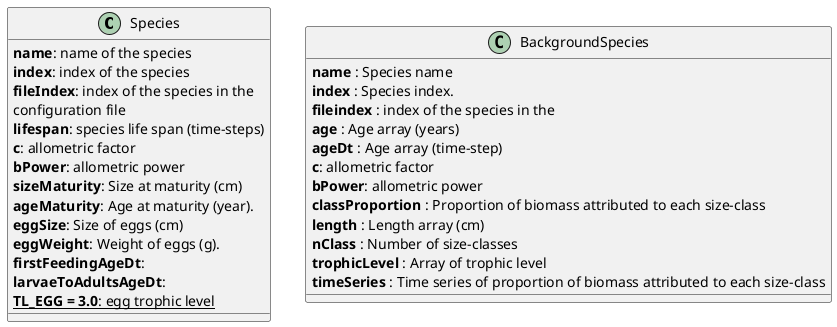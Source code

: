 @startuml
class Species {
  {field} <b>name</b>: name of the species
  {field} <b>index</b>: index of the species
  {field} <b>fileIndex</b>: index of the species in the
  {field} configuration file
  {field} <b>lifespan</b>: species life span (time-steps)
  {field} <b>c</b>: allometric factor
  {field} <b>bPower</b>: allometric power
  {field} <b>sizeMaturity</b>: Size at maturity (cm)
  {field} <b>ageMaturity</b>: Age at maturity (year).
  {field} <b>eggSize</b>: Size of eggs (cm)
  {field} <b>eggWeight</b>: Weight of eggs (g).
  {field} <b>firstFeedingAgeDt</b>:
  {field} <b>larvaeToAdultsAgeDt</b>:
  {static} <b>TL_EGG = 3.0</b>: egg trophic level
}

class BackgroundSpecies {
	{field} <b>name</b> : Species name
	{field} <b>index</b> : Species index.
	{field} <b>fileindex</b> : index of the species in the
	{field} <b>age</b> : Age array (years)
	{field} <b>ageDt</b> : Age array (time-step)
  {field} <b>c</b>: allometric factor
  {field} <b>bPower</b>: allometric power
	{field} <b>classProportion</b> : Proportion of biomass attributed to each size-class
	{field} <b>length</b> : Length array (cm)
	{field} <b>nClass</b> : Number of size-classes
	{field} <b>trophicLevel</b> : Array of trophic level
  {field} <b>timeSeries</b> : Time series of proportion of biomass attributed to each size-class
}

@enduml